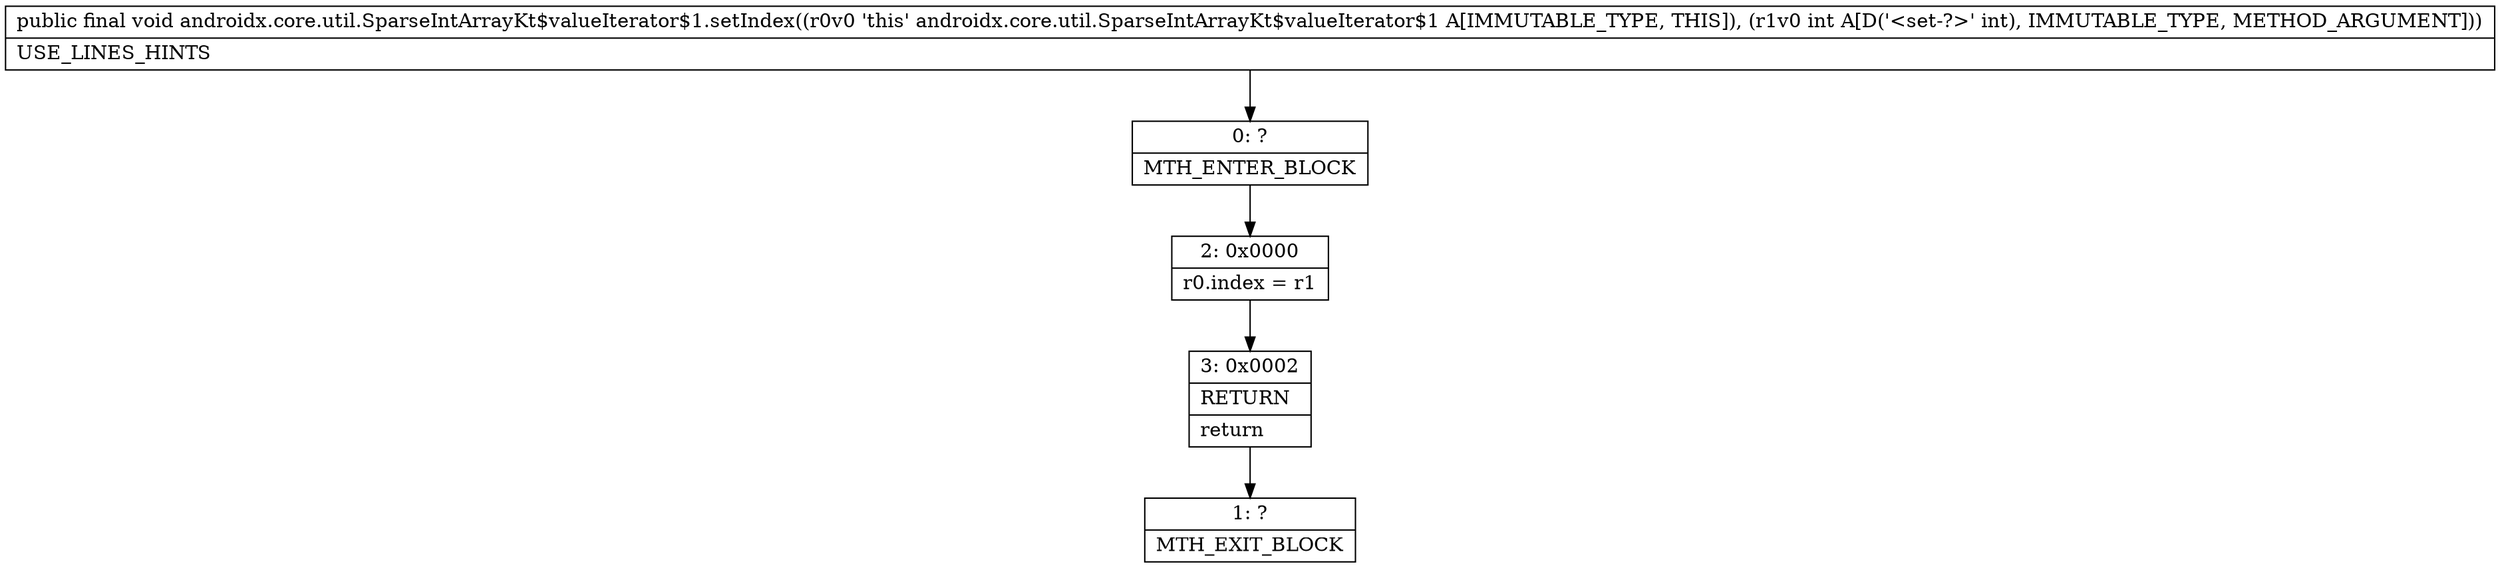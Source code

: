 digraph "CFG forandroidx.core.util.SparseIntArrayKt$valueIterator$1.setIndex(I)V" {
Node_0 [shape=record,label="{0\:\ ?|MTH_ENTER_BLOCK\l}"];
Node_2 [shape=record,label="{2\:\ 0x0000|r0.index = r1\l}"];
Node_3 [shape=record,label="{3\:\ 0x0002|RETURN\l|return\l}"];
Node_1 [shape=record,label="{1\:\ ?|MTH_EXIT_BLOCK\l}"];
MethodNode[shape=record,label="{public final void androidx.core.util.SparseIntArrayKt$valueIterator$1.setIndex((r0v0 'this' androidx.core.util.SparseIntArrayKt$valueIterator$1 A[IMMUTABLE_TYPE, THIS]), (r1v0 int A[D('\<set\-?\>' int), IMMUTABLE_TYPE, METHOD_ARGUMENT]))  | USE_LINES_HINTS\l}"];
MethodNode -> Node_0;Node_0 -> Node_2;
Node_2 -> Node_3;
Node_3 -> Node_1;
}

